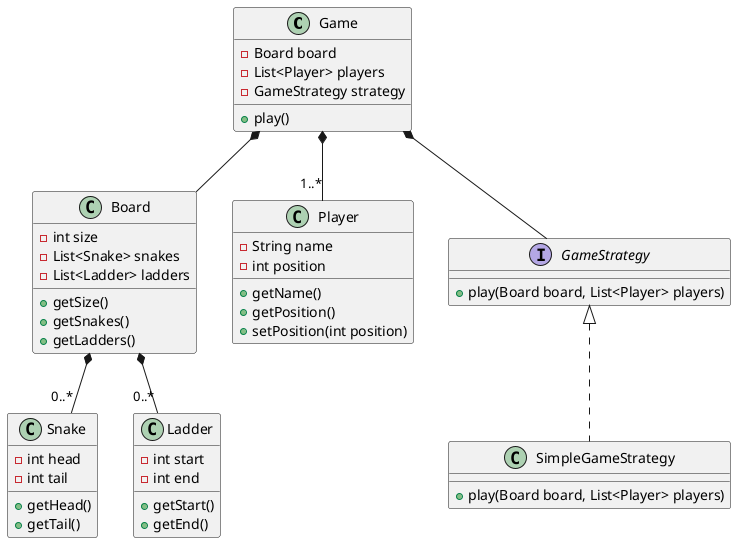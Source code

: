 @startuml
class Game {
    - Board board
    - List<Player> players
    - GameStrategy strategy
    + play()
}

class Board {
    - int size
    - List<Snake> snakes
    - List<Ladder> ladders
    + getSize()
    + getSnakes()
    + getLadders()
}

class Player {
    - String name
    - int position
    + getName()
    + getPosition()
    + setPosition(int position)
}

class Snake {
    - int head
    - int tail
    + getHead()
    + getTail()
}

class Ladder {
    - int start
    - int end
    + getStart()
    + getEnd()
}

interface GameStrategy {
    + play(Board board, List<Player> players)
}

class SimpleGameStrategy {
    + play(Board board, List<Player> players)
}

Game *-- Board
Game *-- "1..*" Player
Game *-- GameStrategy
Board *-- "0..*" Snake
Board *-- "0..*" Ladder
GameStrategy <|.. SimpleGameStrategy
@enduml